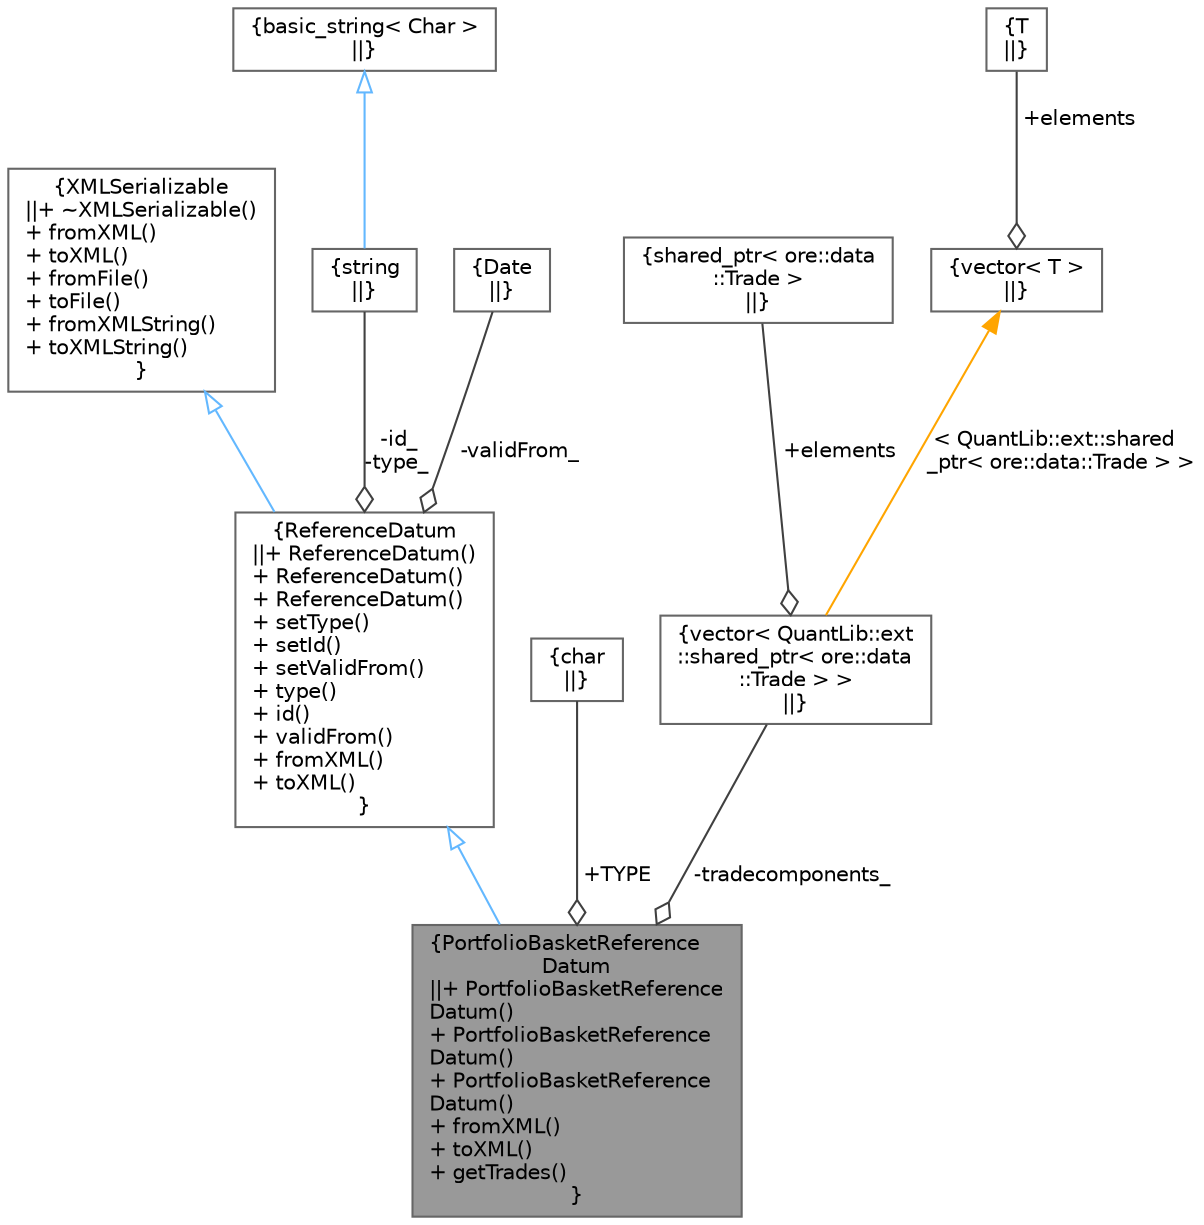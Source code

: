 digraph "PortfolioBasketReferenceDatum"
{
 // INTERACTIVE_SVG=YES
 // LATEX_PDF_SIZE
  bgcolor="transparent";
  edge [fontname=Helvetica,fontsize=10,labelfontname=Helvetica,labelfontsize=10];
  node [fontname=Helvetica,fontsize=10,shape=box,height=0.2,width=0.4];
  Node1 [label="{PortfolioBasketReference\lDatum\n||+ PortfolioBasketReference\lDatum()\l+ PortfolioBasketReference\lDatum()\l+ PortfolioBasketReference\lDatum()\l+ fromXML()\l+ toXML()\l+ getTrades()\l}",height=0.2,width=0.4,color="gray40", fillcolor="grey60", style="filled", fontcolor="black",tooltip=" "];
  Node2 -> Node1 [dir="back",color="steelblue1",style="solid",arrowtail="onormal"];
  Node2 [label="{ReferenceDatum\n||+ ReferenceDatum()\l+ ReferenceDatum()\l+ ReferenceDatum()\l+ setType()\l+ setId()\l+ setValidFrom()\l+ type()\l+ id()\l+ validFrom()\l+ fromXML()\l+ toXML()\l}",height=0.2,width=0.4,color="gray40", fillcolor="white", style="filled",URL="$classore_1_1data_1_1_reference_datum.html",tooltip="Base class for reference data."];
  Node3 -> Node2 [dir="back",color="steelblue1",style="solid",arrowtail="onormal"];
  Node3 [label="{XMLSerializable\n||+ ~XMLSerializable()\l+ fromXML()\l+ toXML()\l+ fromFile()\l+ toFile()\l+ fromXMLString()\l+ toXMLString()\l}",height=0.2,width=0.4,color="gray40", fillcolor="white", style="filled",URL="$classore_1_1data_1_1_x_m_l_serializable.html",tooltip="Base class for all serializable classes."];
  Node4 -> Node2 [color="grey25",style="solid",label=" -id_\n-type_" ,arrowhead="odiamond"];
  Node4 [label="{string\n||}",height=0.2,width=0.4,color="gray40", fillcolor="white", style="filled",tooltip=" "];
  Node5 -> Node4 [dir="back",color="steelblue1",style="solid",arrowtail="onormal"];
  Node5 [label="{basic_string\< Char \>\n||}",height=0.2,width=0.4,color="gray40", fillcolor="white", style="filled",tooltip=" "];
  Node6 -> Node2 [color="grey25",style="solid",label=" -validFrom_" ,arrowhead="odiamond"];
  Node6 [label="{Date\n||}",height=0.2,width=0.4,color="gray40", fillcolor="white", style="filled",tooltip=" "];
  Node7 -> Node1 [color="grey25",style="solid",label=" +TYPE" ,arrowhead="odiamond"];
  Node7 [label="{char\n||}",height=0.2,width=0.4,color="gray40", fillcolor="white", style="filled",tooltip=" "];
  Node8 -> Node1 [color="grey25",style="solid",label=" -tradecomponents_" ,arrowhead="odiamond"];
  Node8 [label="{vector\< QuantLib::ext\l::shared_ptr\< ore::data\l::Trade \> \>\n||}",height=0.2,width=0.4,color="gray40", fillcolor="white", style="filled",tooltip=" "];
  Node9 -> Node8 [color="grey25",style="solid",label=" +elements" ,arrowhead="odiamond"];
  Node9 [label="{shared_ptr\< ore::data\l::Trade \>\n||}",height=0.2,width=0.4,color="gray40", fillcolor="white", style="filled",tooltip=" "];
  Node10 -> Node8 [dir="back",color="orange",style="solid",label=" \< QuantLib::ext::shared\l_ptr\< ore::data::Trade \> \>" ];
  Node10 [label="{vector\< T \>\n||}",height=0.2,width=0.4,color="gray40", fillcolor="white", style="filled",tooltip=" "];
  Node11 -> Node10 [color="grey25",style="solid",label=" +elements" ,arrowhead="odiamond"];
  Node11 [label="{T\n||}",height=0.2,width=0.4,color="gray40", fillcolor="white", style="filled",tooltip=" "];
}
